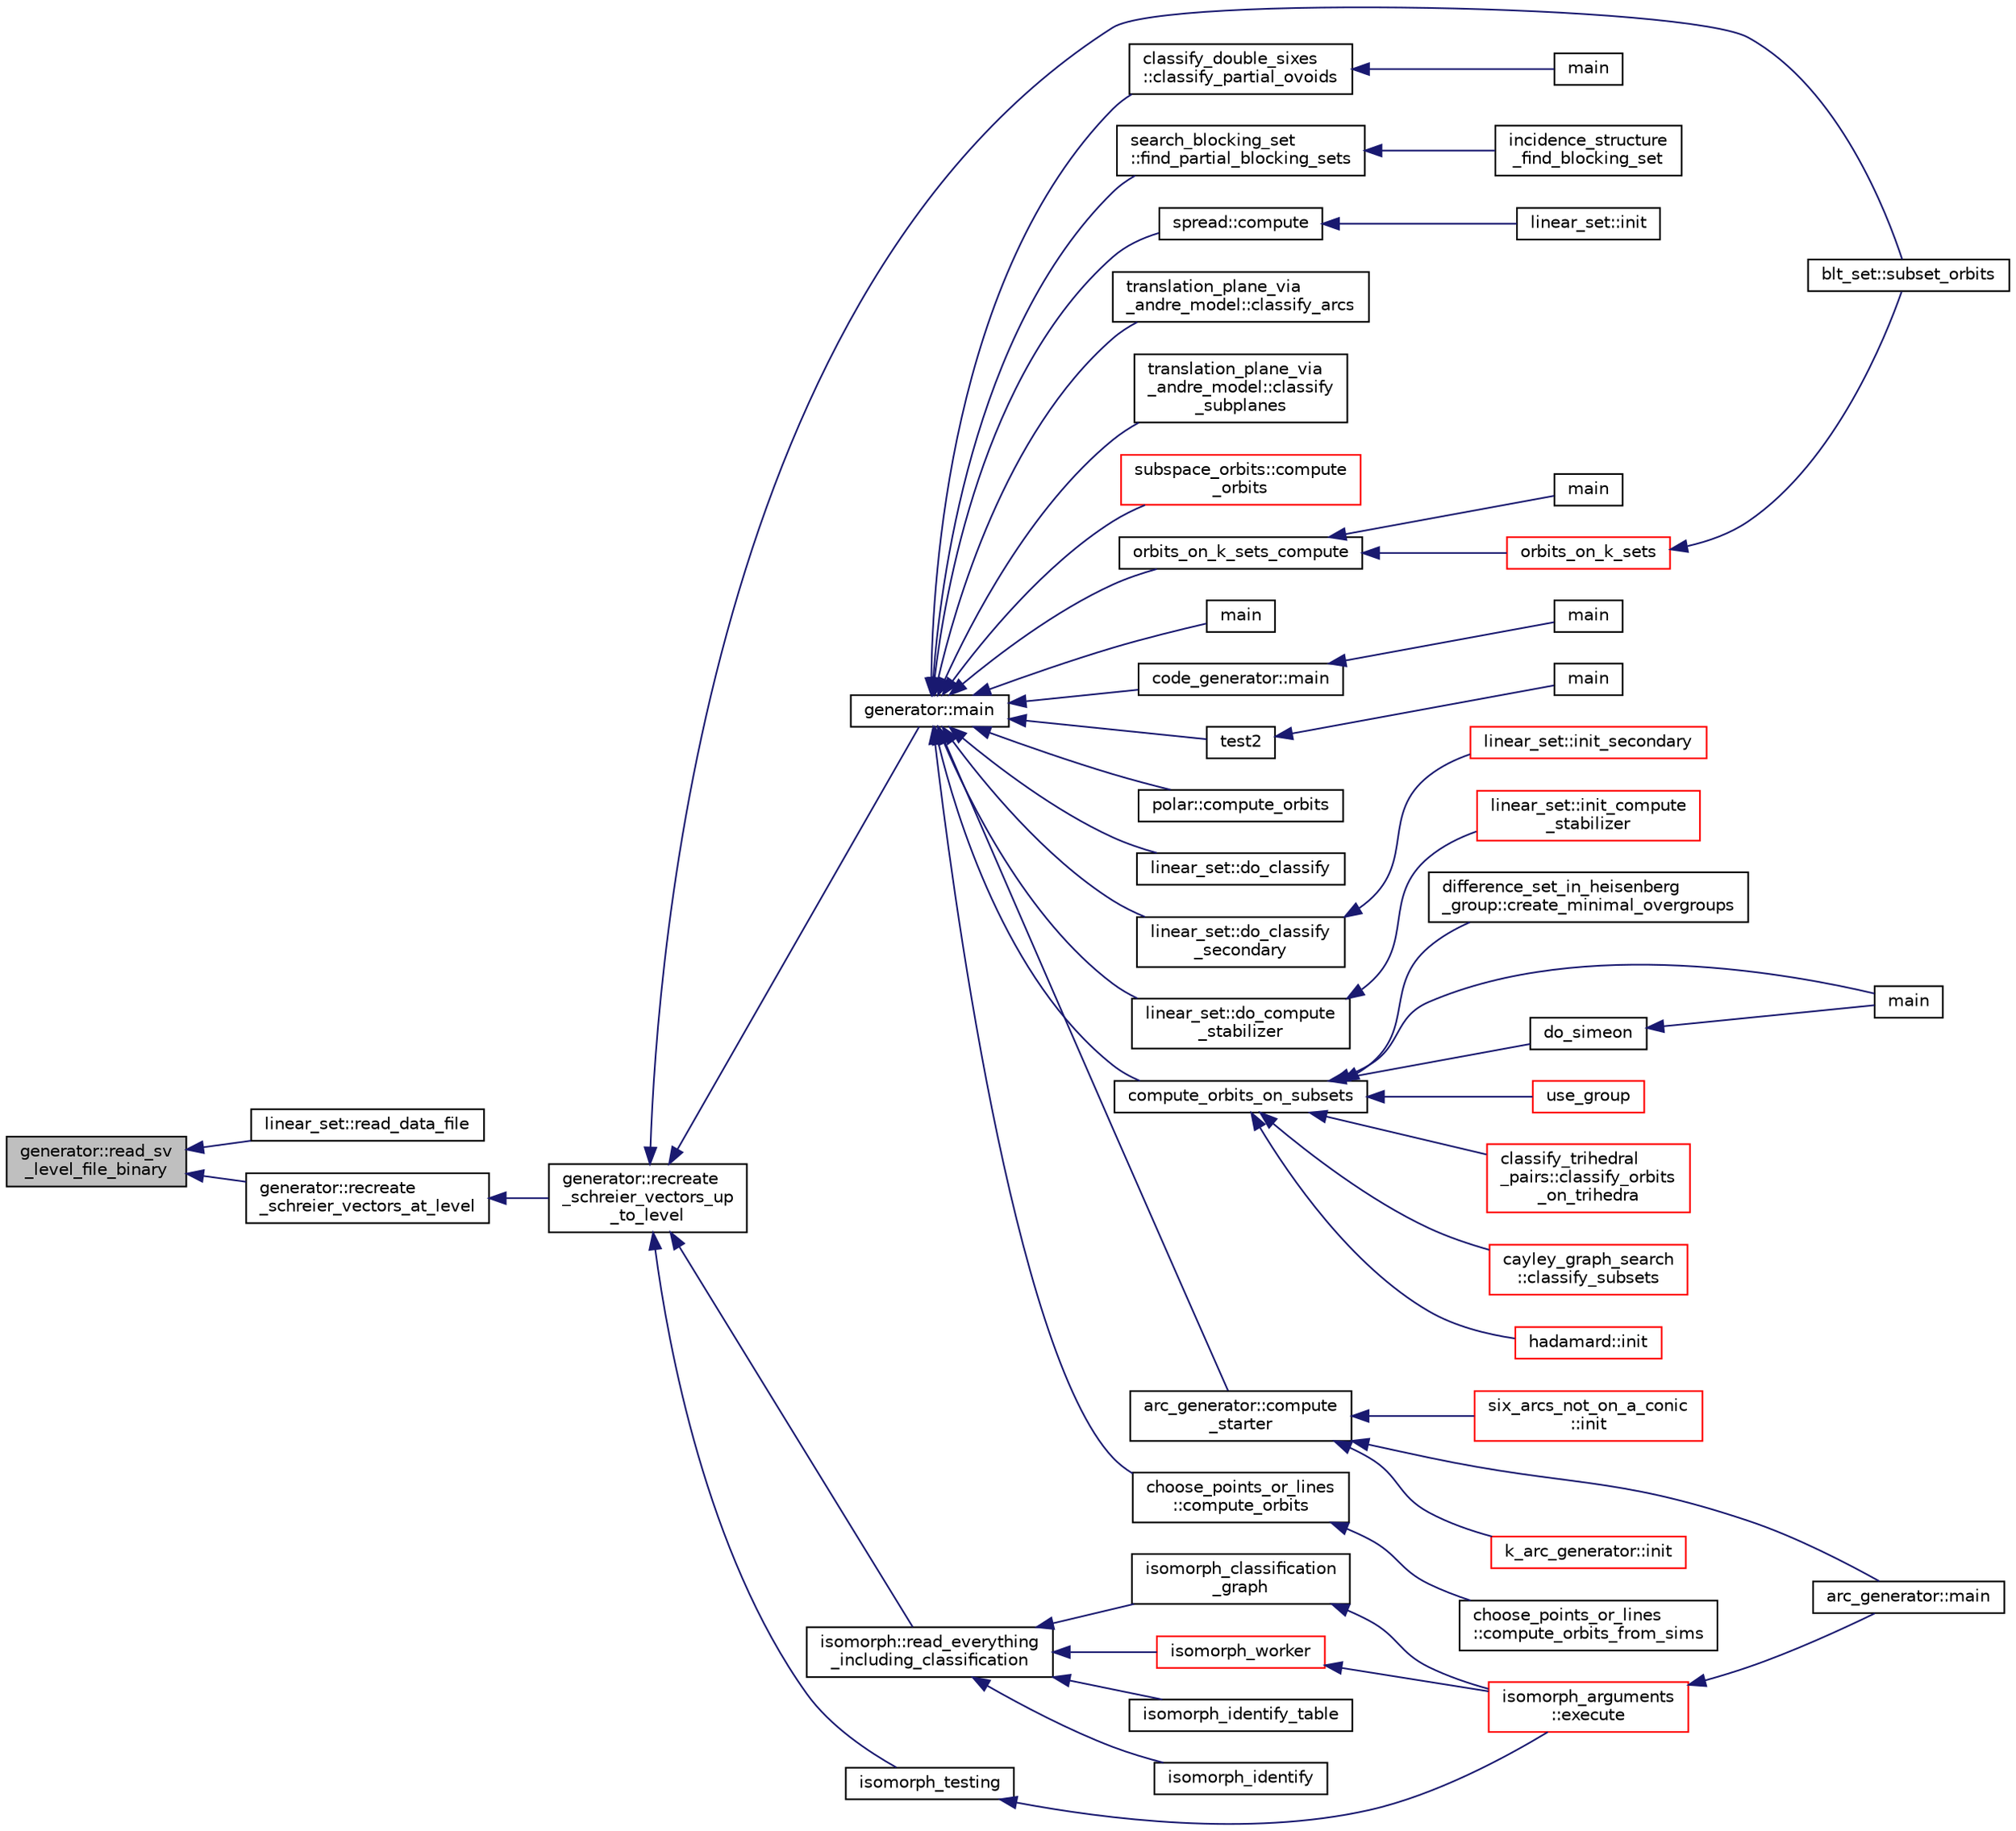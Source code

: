 digraph "generator::read_sv_level_file_binary"
{
  edge [fontname="Helvetica",fontsize="10",labelfontname="Helvetica",labelfontsize="10"];
  node [fontname="Helvetica",fontsize="10",shape=record];
  rankdir="LR";
  Node19507 [label="generator::read_sv\l_level_file_binary",height=0.2,width=0.4,color="black", fillcolor="grey75", style="filled", fontcolor="black"];
  Node19507 -> Node19508 [dir="back",color="midnightblue",fontsize="10",style="solid",fontname="Helvetica"];
  Node19508 [label="linear_set::read_data_file",height=0.2,width=0.4,color="black", fillcolor="white", style="filled",URL="$dd/d86/classlinear__set.html#a9a5cd28cc81be7ee41002b2e3114c2cb"];
  Node19507 -> Node19509 [dir="back",color="midnightblue",fontsize="10",style="solid",fontname="Helvetica"];
  Node19509 [label="generator::recreate\l_schreier_vectors_at_level",height=0.2,width=0.4,color="black", fillcolor="white", style="filled",URL="$d7/d73/classgenerator.html#a7d190e196e7c9721c4135f40f01d922f"];
  Node19509 -> Node19510 [dir="back",color="midnightblue",fontsize="10",style="solid",fontname="Helvetica"];
  Node19510 [label="generator::recreate\l_schreier_vectors_up\l_to_level",height=0.2,width=0.4,color="black", fillcolor="white", style="filled",URL="$d7/d73/classgenerator.html#a2ca7599e91bb012d41153aec95f081f7"];
  Node19510 -> Node19511 [dir="back",color="midnightblue",fontsize="10",style="solid",fontname="Helvetica"];
  Node19511 [label="blt_set::subset_orbits",height=0.2,width=0.4,color="black", fillcolor="white", style="filled",URL="$d1/d3d/classblt__set.html#af8f79fc4346244acfa0e2c2d23c36993"];
  Node19510 -> Node19512 [dir="back",color="midnightblue",fontsize="10",style="solid",fontname="Helvetica"];
  Node19512 [label="generator::main",height=0.2,width=0.4,color="black", fillcolor="white", style="filled",URL="$d7/d73/classgenerator.html#a01abff8e9f231bf0d82e2e8e0061f242"];
  Node19512 -> Node19513 [dir="back",color="midnightblue",fontsize="10",style="solid",fontname="Helvetica"];
  Node19513 [label="main",height=0.2,width=0.4,color="black", fillcolor="white", style="filled",URL="$d2/d11/codes_8h.html#a217dbf8b442f20279ea00b898af96f52"];
  Node19512 -> Node19514 [dir="back",color="midnightblue",fontsize="10",style="solid",fontname="Helvetica"];
  Node19514 [label="code_generator::main",height=0.2,width=0.4,color="black", fillcolor="white", style="filled",URL="$db/d37/classcode__generator.html#ab3cf3a306e4032c2b471ac95321c599f"];
  Node19514 -> Node19515 [dir="back",color="midnightblue",fontsize="10",style="solid",fontname="Helvetica"];
  Node19515 [label="main",height=0.2,width=0.4,color="black", fillcolor="white", style="filled",URL="$d4/d4f/codes_8_c.html#a217dbf8b442f20279ea00b898af96f52"];
  Node19512 -> Node19516 [dir="back",color="midnightblue",fontsize="10",style="solid",fontname="Helvetica"];
  Node19516 [label="test2",height=0.2,width=0.4,color="black", fillcolor="white", style="filled",URL="$d9/db0/factor__space_8_c.html#a39d73a812e5fd8f1bc111e948368cb10"];
  Node19516 -> Node19517 [dir="back",color="midnightblue",fontsize="10",style="solid",fontname="Helvetica"];
  Node19517 [label="main",height=0.2,width=0.4,color="black", fillcolor="white", style="filled",URL="$d9/db0/factor__space_8_c.html#a3c04138a5bfe5d72780bb7e82a18e627"];
  Node19512 -> Node19518 [dir="back",color="midnightblue",fontsize="10",style="solid",fontname="Helvetica"];
  Node19518 [label="polar::compute_orbits",height=0.2,width=0.4,color="black", fillcolor="white", style="filled",URL="$da/d1c/classpolar.html#ac4c3c4f95d14c74ff4a3ec3f3479a1da"];
  Node19512 -> Node19519 [dir="back",color="midnightblue",fontsize="10",style="solid",fontname="Helvetica"];
  Node19519 [label="linear_set::do_classify",height=0.2,width=0.4,color="black", fillcolor="white", style="filled",URL="$dd/d86/classlinear__set.html#a3eb2dbce7fa8b71901dfc12f288ddd0c"];
  Node19512 -> Node19520 [dir="back",color="midnightblue",fontsize="10",style="solid",fontname="Helvetica"];
  Node19520 [label="linear_set::do_classify\l_secondary",height=0.2,width=0.4,color="black", fillcolor="white", style="filled",URL="$dd/d86/classlinear__set.html#a47eb7f9995f3343abd3bdfbf9a9a9162"];
  Node19520 -> Node19521 [dir="back",color="midnightblue",fontsize="10",style="solid",fontname="Helvetica"];
  Node19521 [label="linear_set::init_secondary",height=0.2,width=0.4,color="red", fillcolor="white", style="filled",URL="$dd/d86/classlinear__set.html#a7bf8cd7805559b5762921687a7c1ed97"];
  Node19512 -> Node19523 [dir="back",color="midnightblue",fontsize="10",style="solid",fontname="Helvetica"];
  Node19523 [label="linear_set::do_compute\l_stabilizer",height=0.2,width=0.4,color="black", fillcolor="white", style="filled",URL="$dd/d86/classlinear__set.html#ae8f58ded28fb5370f4459cca42b7463b"];
  Node19523 -> Node19524 [dir="back",color="midnightblue",fontsize="10",style="solid",fontname="Helvetica"];
  Node19524 [label="linear_set::init_compute\l_stabilizer",height=0.2,width=0.4,color="red", fillcolor="white", style="filled",URL="$dd/d86/classlinear__set.html#a0cc3eaec1896fdc977b62e94623b055b"];
  Node19512 -> Node19526 [dir="back",color="midnightblue",fontsize="10",style="solid",fontname="Helvetica"];
  Node19526 [label="compute_orbits_on_subsets",height=0.2,width=0.4,color="black", fillcolor="white", style="filled",URL="$d3/d35/snakes__and__ladders__global_8_c.html#af33697aede0480110b1227f727252637"];
  Node19526 -> Node19527 [dir="back",color="midnightblue",fontsize="10",style="solid",fontname="Helvetica"];
  Node19527 [label="cayley_graph_search\l::classify_subsets",height=0.2,width=0.4,color="red", fillcolor="white", style="filled",URL="$de/dae/classcayley__graph__search.html#a4cf8a90752e018a281481ac80ad52c4b"];
  Node19526 -> Node19530 [dir="back",color="midnightblue",fontsize="10",style="solid",fontname="Helvetica"];
  Node19530 [label="hadamard::init",height=0.2,width=0.4,color="red", fillcolor="white", style="filled",URL="$d7/dbb/classhadamard.html#a16af359850b8bdd0d2a73e260d496c33"];
  Node19526 -> Node19532 [dir="back",color="midnightblue",fontsize="10",style="solid",fontname="Helvetica"];
  Node19532 [label="difference_set_in_heisenberg\l_group::create_minimal_overgroups",height=0.2,width=0.4,color="black", fillcolor="white", style="filled",URL="$de/d8a/classdifference__set__in__heisenberg__group.html#a9bde5ad5da3ebaebf98fbfd3e8110b79"];
  Node19526 -> Node19533 [dir="back",color="midnightblue",fontsize="10",style="solid",fontname="Helvetica"];
  Node19533 [label="main",height=0.2,width=0.4,color="black", fillcolor="white", style="filled",URL="$d5/d13/simeon_8_c.html#ae66f6b31b5ad750f1fe042a706a4e3d4"];
  Node19526 -> Node19534 [dir="back",color="midnightblue",fontsize="10",style="solid",fontname="Helvetica"];
  Node19534 [label="do_simeon",height=0.2,width=0.4,color="black", fillcolor="white", style="filled",URL="$d5/d13/simeon_8_c.html#a36cf3f9cb484fa44da7a7dfcbe9385d0"];
  Node19534 -> Node19533 [dir="back",color="midnightblue",fontsize="10",style="solid",fontname="Helvetica"];
  Node19526 -> Node19535 [dir="back",color="midnightblue",fontsize="10",style="solid",fontname="Helvetica"];
  Node19535 [label="use_group",height=0.2,width=0.4,color="red", fillcolor="white", style="filled",URL="$d9/d9f/all__cliques_8_c.html#aba62531e97173264c39afe2c7857af31"];
  Node19526 -> Node19537 [dir="back",color="midnightblue",fontsize="10",style="solid",fontname="Helvetica"];
  Node19537 [label="classify_trihedral\l_pairs::classify_orbits\l_on_trihedra",height=0.2,width=0.4,color="red", fillcolor="white", style="filled",URL="$d1/d21/classclassify__trihedral__pairs.html#a99625621bfba4bb65b3d60304b306539"];
  Node19512 -> Node19544 [dir="back",color="midnightblue",fontsize="10",style="solid",fontname="Helvetica"];
  Node19544 [label="orbits_on_k_sets_compute",height=0.2,width=0.4,color="black", fillcolor="white", style="filled",URL="$d3/d35/snakes__and__ladders__global_8_c.html#a96743526b15703539d544499276aaa71"];
  Node19544 -> Node19545 [dir="back",color="midnightblue",fontsize="10",style="solid",fontname="Helvetica"];
  Node19545 [label="main",height=0.2,width=0.4,color="black", fillcolor="white", style="filled",URL="$d9/d5f/example__fano__plane_8_c.html#ae66f6b31b5ad750f1fe042a706a4e3d4"];
  Node19544 -> Node19546 [dir="back",color="midnightblue",fontsize="10",style="solid",fontname="Helvetica"];
  Node19546 [label="orbits_on_k_sets",height=0.2,width=0.4,color="red", fillcolor="white", style="filled",URL="$d3/d35/snakes__and__ladders__global_8_c.html#afe3d79116aa8b4d1a93d444a3a979b6e"];
  Node19546 -> Node19511 [dir="back",color="midnightblue",fontsize="10",style="solid",fontname="Helvetica"];
  Node19512 -> Node19554 [dir="back",color="midnightblue",fontsize="10",style="solid",fontname="Helvetica"];
  Node19554 [label="arc_generator::compute\l_starter",height=0.2,width=0.4,color="black", fillcolor="white", style="filled",URL="$d4/d21/classarc__generator.html#aad1dcec3a1c302e743d574bd1ac857d9"];
  Node19554 -> Node19553 [dir="back",color="midnightblue",fontsize="10",style="solid",fontname="Helvetica"];
  Node19553 [label="arc_generator::main",height=0.2,width=0.4,color="black", fillcolor="white", style="filled",URL="$d4/d21/classarc__generator.html#ad80140b51b165dad1fe6ab232be7829a"];
  Node19554 -> Node19555 [dir="back",color="midnightblue",fontsize="10",style="solid",fontname="Helvetica"];
  Node19555 [label="k_arc_generator::init",height=0.2,width=0.4,color="red", fillcolor="white", style="filled",URL="$d6/dd8/classk__arc__generator.html#a6036d9f52ede9f8ca681505626b5361d"];
  Node19554 -> Node19557 [dir="back",color="midnightblue",fontsize="10",style="solid",fontname="Helvetica"];
  Node19557 [label="six_arcs_not_on_a_conic\l::init",height=0.2,width=0.4,color="red", fillcolor="white", style="filled",URL="$d8/de6/classsix__arcs__not__on__a__conic.html#a7a4d5cf8a098488729934cfa8a70944a"];
  Node19512 -> Node19559 [dir="back",color="midnightblue",fontsize="10",style="solid",fontname="Helvetica"];
  Node19559 [label="choose_points_or_lines\l::compute_orbits",height=0.2,width=0.4,color="black", fillcolor="white", style="filled",URL="$d6/d75/classchoose__points__or__lines.html#adc353e2d41dc8a39563322c8cdd85f61"];
  Node19559 -> Node19560 [dir="back",color="midnightblue",fontsize="10",style="solid",fontname="Helvetica"];
  Node19560 [label="choose_points_or_lines\l::compute_orbits_from_sims",height=0.2,width=0.4,color="black", fillcolor="white", style="filled",URL="$d6/d75/classchoose__points__or__lines.html#a4fcac2dadf459d7c75187a00a4bd64aa"];
  Node19512 -> Node19561 [dir="back",color="midnightblue",fontsize="10",style="solid",fontname="Helvetica"];
  Node19561 [label="classify_double_sixes\l::classify_partial_ovoids",height=0.2,width=0.4,color="black", fillcolor="white", style="filled",URL="$dd/d23/classclassify__double__sixes.html#a2253fca143a0e8a3e39655eb05668ae9"];
  Node19561 -> Node19562 [dir="back",color="midnightblue",fontsize="10",style="solid",fontname="Helvetica"];
  Node19562 [label="main",height=0.2,width=0.4,color="black", fillcolor="white", style="filled",URL="$df/df8/surface__classify_8_c.html#a217dbf8b442f20279ea00b898af96f52"];
  Node19512 -> Node19563 [dir="back",color="midnightblue",fontsize="10",style="solid",fontname="Helvetica"];
  Node19563 [label="search_blocking_set\l::find_partial_blocking_sets",height=0.2,width=0.4,color="black", fillcolor="white", style="filled",URL="$dc/d36/classsearch__blocking__set.html#ad3fdb3d356db75a02c406bc9d4e9e9b6"];
  Node19563 -> Node19564 [dir="back",color="midnightblue",fontsize="10",style="solid",fontname="Helvetica"];
  Node19564 [label="incidence_structure\l_find_blocking_set",height=0.2,width=0.4,color="black", fillcolor="white", style="filled",URL="$df/d74/tl__geometry_8h.html#a8e3d42d0018f8a804b9686b1c4951186"];
  Node19512 -> Node19565 [dir="back",color="midnightblue",fontsize="10",style="solid",fontname="Helvetica"];
  Node19565 [label="spread::compute",height=0.2,width=0.4,color="black", fillcolor="white", style="filled",URL="$da/dc1/classspread.html#a9674466d3e03b8dad79882299c638a21"];
  Node19565 -> Node19566 [dir="back",color="midnightblue",fontsize="10",style="solid",fontname="Helvetica"];
  Node19566 [label="linear_set::init",height=0.2,width=0.4,color="black", fillcolor="white", style="filled",URL="$dd/d86/classlinear__set.html#a7ab24e84423749047d5465cb15505475"];
  Node19512 -> Node19567 [dir="back",color="midnightblue",fontsize="10",style="solid",fontname="Helvetica"];
  Node19567 [label="translation_plane_via\l_andre_model::classify_arcs",height=0.2,width=0.4,color="black", fillcolor="white", style="filled",URL="$d1/dcc/classtranslation__plane__via__andre__model.html#ac8f002e812a8b152d41e806688601c5e"];
  Node19512 -> Node19568 [dir="back",color="midnightblue",fontsize="10",style="solid",fontname="Helvetica"];
  Node19568 [label="translation_plane_via\l_andre_model::classify\l_subplanes",height=0.2,width=0.4,color="black", fillcolor="white", style="filled",URL="$d1/dcc/classtranslation__plane__via__andre__model.html#a794fefa95f0a7f7b887133375988ee55"];
  Node19512 -> Node19569 [dir="back",color="midnightblue",fontsize="10",style="solid",fontname="Helvetica"];
  Node19569 [label="subspace_orbits::compute\l_orbits",height=0.2,width=0.4,color="red", fillcolor="white", style="filled",URL="$d2/d9f/classsubspace__orbits.html#a2778f8d49cde1675de1ef6acfe180b63"];
  Node19510 -> Node19571 [dir="back",color="midnightblue",fontsize="10",style="solid",fontname="Helvetica"];
  Node19571 [label="isomorph::read_everything\l_including_classification",height=0.2,width=0.4,color="black", fillcolor="white", style="filled",URL="$d3/d5f/classisomorph.html#aa6a56e4522d3133a6ea65c9ac6de3924"];
  Node19571 -> Node19572 [dir="back",color="midnightblue",fontsize="10",style="solid",fontname="Helvetica"];
  Node19572 [label="isomorph_classification\l_graph",height=0.2,width=0.4,color="black", fillcolor="white", style="filled",URL="$d4/d7e/isomorph__global_8_c.html#a027e803e6cab7af4c400a71663bf4715"];
  Node19572 -> Node19551 [dir="back",color="midnightblue",fontsize="10",style="solid",fontname="Helvetica"];
  Node19551 [label="isomorph_arguments\l::execute",height=0.2,width=0.4,color="red", fillcolor="white", style="filled",URL="$d5/de4/classisomorph__arguments.html#aa85e472d14906abdd5672dc66027583e"];
  Node19551 -> Node19553 [dir="back",color="midnightblue",fontsize="10",style="solid",fontname="Helvetica"];
  Node19571 -> Node19573 [dir="back",color="midnightblue",fontsize="10",style="solid",fontname="Helvetica"];
  Node19573 [label="isomorph_identify",height=0.2,width=0.4,color="black", fillcolor="white", style="filled",URL="$d4/d7e/isomorph__global_8_c.html#aa0fe57c73d5668eee10a6022ada7f6a3"];
  Node19571 -> Node19574 [dir="back",color="midnightblue",fontsize="10",style="solid",fontname="Helvetica"];
  Node19574 [label="isomorph_identify_table",height=0.2,width=0.4,color="black", fillcolor="white", style="filled",URL="$d4/d7e/isomorph__global_8_c.html#a9fd19ea945561cf2a6bb5c72dd4b1cb2"];
  Node19571 -> Node19575 [dir="back",color="midnightblue",fontsize="10",style="solid",fontname="Helvetica"];
  Node19575 [label="isomorph_worker",height=0.2,width=0.4,color="red", fillcolor="white", style="filled",URL="$d4/d7e/isomorph__global_8_c.html#ace3bb6ec719b02a35534309d4d3fe99a"];
  Node19575 -> Node19551 [dir="back",color="midnightblue",fontsize="10",style="solid",fontname="Helvetica"];
  Node19510 -> Node19576 [dir="back",color="midnightblue",fontsize="10",style="solid",fontname="Helvetica"];
  Node19576 [label="isomorph_testing",height=0.2,width=0.4,color="black", fillcolor="white", style="filled",URL="$d4/d7e/isomorph__global_8_c.html#a5a73cbe9f89c4727f086482ee2d238f9"];
  Node19576 -> Node19551 [dir="back",color="midnightblue",fontsize="10",style="solid",fontname="Helvetica"];
}
